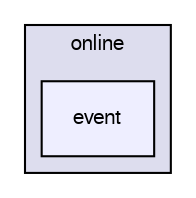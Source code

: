 digraph "/dev/shm/kenichi/update-e1039-doc/e1039-core/online/event" {
  bgcolor=transparent;
  compound=true
  node [ fontsize="10", fontname="FreeSans"];
  edge [ labelfontsize="10", labelfontname="FreeSans"];
  subgraph clusterdir_f4caa60ffed12ad39e9f06369a757050 {
    graph [ bgcolor="#ddddee", pencolor="black", label="online" fontname="FreeSans", fontsize="10", URL="dir_f4caa60ffed12ad39e9f06369a757050.html"]
  dir_2332b7c0db3a2b8ac6b65863bf554aa4 [shape=box, label="event", style="filled", fillcolor="#eeeeff", pencolor="black", URL="dir_2332b7c0db3a2b8ac6b65863bf554aa4.html"];
  }
}
